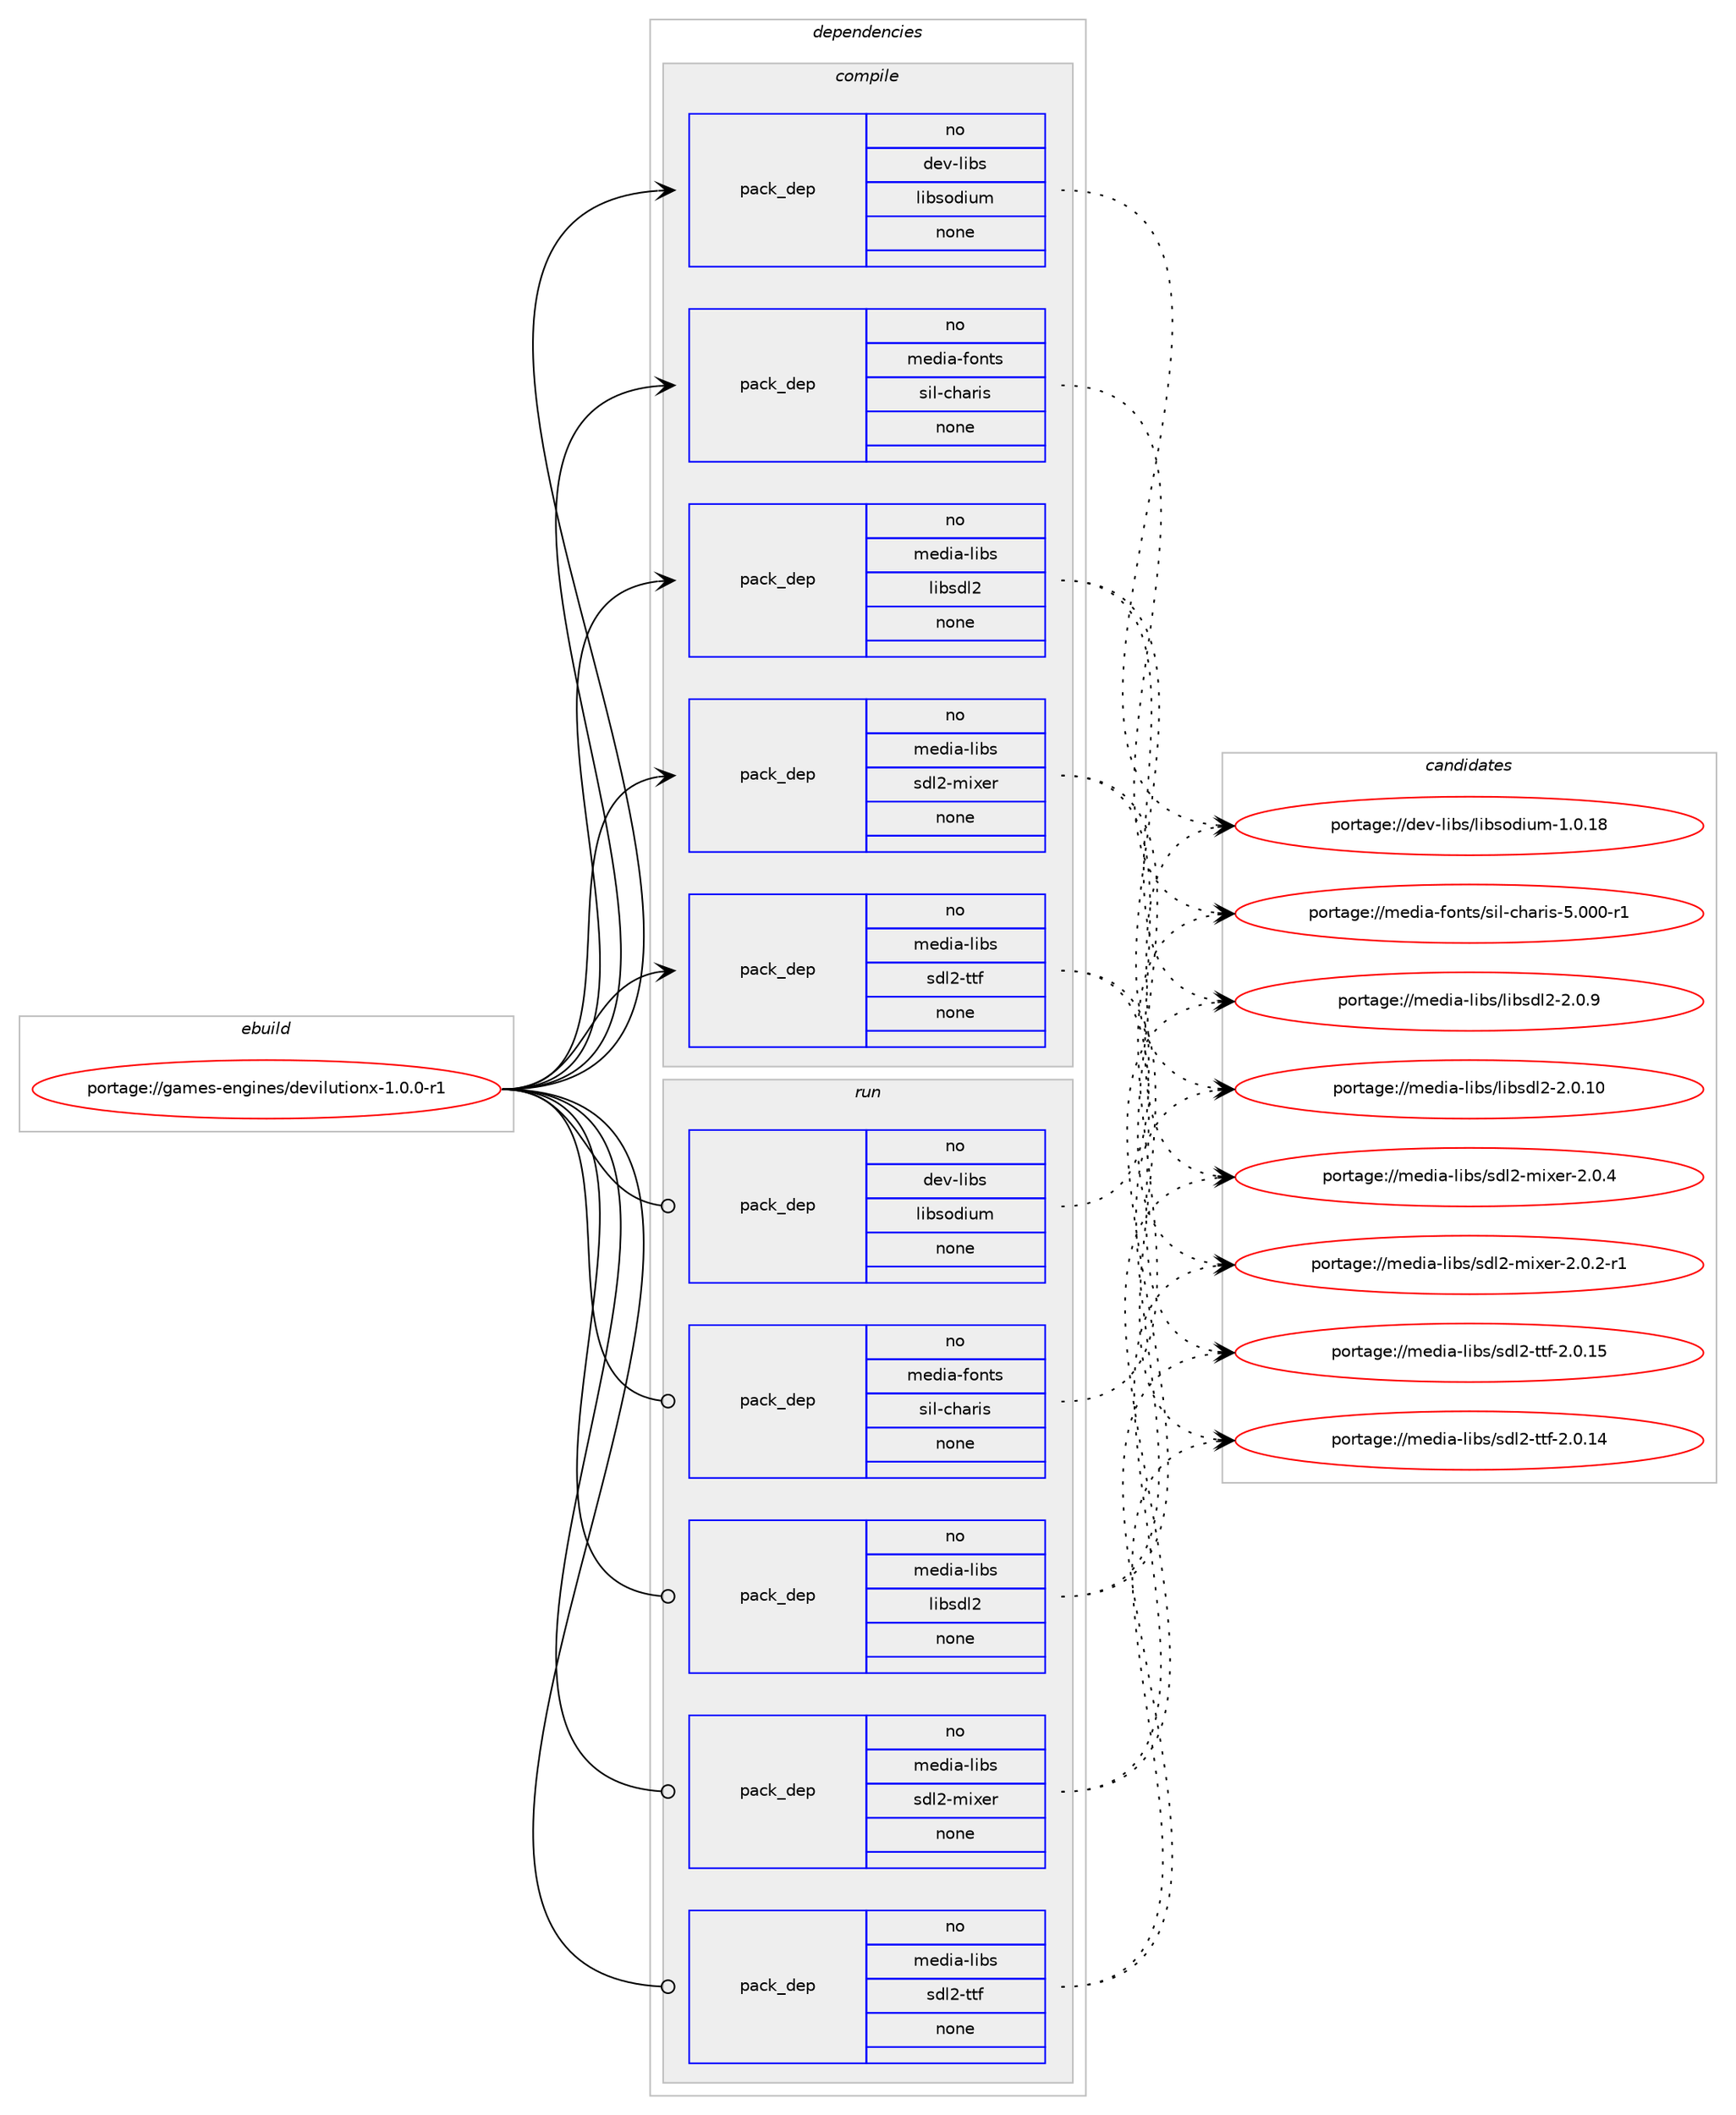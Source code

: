 digraph prolog {

# *************
# Graph options
# *************

newrank=true;
concentrate=true;
compound=true;
graph [rankdir=LR,fontname=Helvetica,fontsize=10,ranksep=1.5];#, ranksep=2.5, nodesep=0.2];
edge  [arrowhead=vee];
node  [fontname=Helvetica,fontsize=10];

# **********
# The ebuild
# **********

subgraph cluster_leftcol {
color=gray;
label=<<i>ebuild</i>>;
id [label="portage://games-engines/devilutionx-1.0.0-r1", color=red, width=4, href="../games-engines/devilutionx-1.0.0-r1.svg"];
}

# ****************
# The dependencies
# ****************

subgraph cluster_midcol {
color=gray;
label=<<i>dependencies</i>>;
subgraph cluster_compile {
fillcolor="#eeeeee";
style=filled;
label=<<i>compile</i>>;
subgraph pack223021 {
dependency287146 [label=<<TABLE BORDER="0" CELLBORDER="1" CELLSPACING="0" CELLPADDING="4" WIDTH="220"><TR><TD ROWSPAN="6" CELLPADDING="30">pack_dep</TD></TR><TR><TD WIDTH="110">no</TD></TR><TR><TD>dev-libs</TD></TR><TR><TD>libsodium</TD></TR><TR><TD>none</TD></TR><TR><TD></TD></TR></TABLE>>, shape=none, color=blue];
}
id:e -> dependency287146:w [weight=20,style="solid",arrowhead="vee"];
subgraph pack223022 {
dependency287147 [label=<<TABLE BORDER="0" CELLBORDER="1" CELLSPACING="0" CELLPADDING="4" WIDTH="220"><TR><TD ROWSPAN="6" CELLPADDING="30">pack_dep</TD></TR><TR><TD WIDTH="110">no</TD></TR><TR><TD>media-fonts</TD></TR><TR><TD>sil-charis</TD></TR><TR><TD>none</TD></TR><TR><TD></TD></TR></TABLE>>, shape=none, color=blue];
}
id:e -> dependency287147:w [weight=20,style="solid",arrowhead="vee"];
subgraph pack223023 {
dependency287148 [label=<<TABLE BORDER="0" CELLBORDER="1" CELLSPACING="0" CELLPADDING="4" WIDTH="220"><TR><TD ROWSPAN="6" CELLPADDING="30">pack_dep</TD></TR><TR><TD WIDTH="110">no</TD></TR><TR><TD>media-libs</TD></TR><TR><TD>libsdl2</TD></TR><TR><TD>none</TD></TR><TR><TD></TD></TR></TABLE>>, shape=none, color=blue];
}
id:e -> dependency287148:w [weight=20,style="solid",arrowhead="vee"];
subgraph pack223024 {
dependency287149 [label=<<TABLE BORDER="0" CELLBORDER="1" CELLSPACING="0" CELLPADDING="4" WIDTH="220"><TR><TD ROWSPAN="6" CELLPADDING="30">pack_dep</TD></TR><TR><TD WIDTH="110">no</TD></TR><TR><TD>media-libs</TD></TR><TR><TD>sdl2-mixer</TD></TR><TR><TD>none</TD></TR><TR><TD></TD></TR></TABLE>>, shape=none, color=blue];
}
id:e -> dependency287149:w [weight=20,style="solid",arrowhead="vee"];
subgraph pack223025 {
dependency287150 [label=<<TABLE BORDER="0" CELLBORDER="1" CELLSPACING="0" CELLPADDING="4" WIDTH="220"><TR><TD ROWSPAN="6" CELLPADDING="30">pack_dep</TD></TR><TR><TD WIDTH="110">no</TD></TR><TR><TD>media-libs</TD></TR><TR><TD>sdl2-ttf</TD></TR><TR><TD>none</TD></TR><TR><TD></TD></TR></TABLE>>, shape=none, color=blue];
}
id:e -> dependency287150:w [weight=20,style="solid",arrowhead="vee"];
}
subgraph cluster_compileandrun {
fillcolor="#eeeeee";
style=filled;
label=<<i>compile and run</i>>;
}
subgraph cluster_run {
fillcolor="#eeeeee";
style=filled;
label=<<i>run</i>>;
subgraph pack223026 {
dependency287151 [label=<<TABLE BORDER="0" CELLBORDER="1" CELLSPACING="0" CELLPADDING="4" WIDTH="220"><TR><TD ROWSPAN="6" CELLPADDING="30">pack_dep</TD></TR><TR><TD WIDTH="110">no</TD></TR><TR><TD>dev-libs</TD></TR><TR><TD>libsodium</TD></TR><TR><TD>none</TD></TR><TR><TD></TD></TR></TABLE>>, shape=none, color=blue];
}
id:e -> dependency287151:w [weight=20,style="solid",arrowhead="odot"];
subgraph pack223027 {
dependency287152 [label=<<TABLE BORDER="0" CELLBORDER="1" CELLSPACING="0" CELLPADDING="4" WIDTH="220"><TR><TD ROWSPAN="6" CELLPADDING="30">pack_dep</TD></TR><TR><TD WIDTH="110">no</TD></TR><TR><TD>media-fonts</TD></TR><TR><TD>sil-charis</TD></TR><TR><TD>none</TD></TR><TR><TD></TD></TR></TABLE>>, shape=none, color=blue];
}
id:e -> dependency287152:w [weight=20,style="solid",arrowhead="odot"];
subgraph pack223028 {
dependency287153 [label=<<TABLE BORDER="0" CELLBORDER="1" CELLSPACING="0" CELLPADDING="4" WIDTH="220"><TR><TD ROWSPAN="6" CELLPADDING="30">pack_dep</TD></TR><TR><TD WIDTH="110">no</TD></TR><TR><TD>media-libs</TD></TR><TR><TD>libsdl2</TD></TR><TR><TD>none</TD></TR><TR><TD></TD></TR></TABLE>>, shape=none, color=blue];
}
id:e -> dependency287153:w [weight=20,style="solid",arrowhead="odot"];
subgraph pack223029 {
dependency287154 [label=<<TABLE BORDER="0" CELLBORDER="1" CELLSPACING="0" CELLPADDING="4" WIDTH="220"><TR><TD ROWSPAN="6" CELLPADDING="30">pack_dep</TD></TR><TR><TD WIDTH="110">no</TD></TR><TR><TD>media-libs</TD></TR><TR><TD>sdl2-mixer</TD></TR><TR><TD>none</TD></TR><TR><TD></TD></TR></TABLE>>, shape=none, color=blue];
}
id:e -> dependency287154:w [weight=20,style="solid",arrowhead="odot"];
subgraph pack223030 {
dependency287155 [label=<<TABLE BORDER="0" CELLBORDER="1" CELLSPACING="0" CELLPADDING="4" WIDTH="220"><TR><TD ROWSPAN="6" CELLPADDING="30">pack_dep</TD></TR><TR><TD WIDTH="110">no</TD></TR><TR><TD>media-libs</TD></TR><TR><TD>sdl2-ttf</TD></TR><TR><TD>none</TD></TR><TR><TD></TD></TR></TABLE>>, shape=none, color=blue];
}
id:e -> dependency287155:w [weight=20,style="solid",arrowhead="odot"];
}
}

# **************
# The candidates
# **************

subgraph cluster_choices {
rank=same;
color=gray;
label=<<i>candidates</i>>;

subgraph choice223021 {
color=black;
nodesep=1;
choice1001011184510810598115471081059811511110010511710945494648464956 [label="portage://dev-libs/libsodium-1.0.18", color=red, width=4,href="../dev-libs/libsodium-1.0.18.svg"];
dependency287146:e -> choice1001011184510810598115471081059811511110010511710945494648464956:w [style=dotted,weight="100"];
}
subgraph choice223022 {
color=black;
nodesep=1;
choice1091011001059745102111110116115471151051084599104971141051154553464848484511449 [label="portage://media-fonts/sil-charis-5.000-r1", color=red, width=4,href="../media-fonts/sil-charis-5.000-r1.svg"];
dependency287147:e -> choice1091011001059745102111110116115471151051084599104971141051154553464848484511449:w [style=dotted,weight="100"];
}
subgraph choice223023 {
color=black;
nodesep=1;
choice109101100105974510810598115471081059811510010850455046484657 [label="portage://media-libs/libsdl2-2.0.9", color=red, width=4,href="../media-libs/libsdl2-2.0.9.svg"];
choice10910110010597451081059811547108105981151001085045504648464948 [label="portage://media-libs/libsdl2-2.0.10", color=red, width=4,href="../media-libs/libsdl2-2.0.10.svg"];
dependency287148:e -> choice109101100105974510810598115471081059811510010850455046484657:w [style=dotted,weight="100"];
dependency287148:e -> choice10910110010597451081059811547108105981151001085045504648464948:w [style=dotted,weight="100"];
}
subgraph choice223024 {
color=black;
nodesep=1;
choice109101100105974510810598115471151001085045109105120101114455046484652 [label="portage://media-libs/sdl2-mixer-2.0.4", color=red, width=4,href="../media-libs/sdl2-mixer-2.0.4.svg"];
choice1091011001059745108105981154711510010850451091051201011144550464846504511449 [label="portage://media-libs/sdl2-mixer-2.0.2-r1", color=red, width=4,href="../media-libs/sdl2-mixer-2.0.2-r1.svg"];
dependency287149:e -> choice109101100105974510810598115471151001085045109105120101114455046484652:w [style=dotted,weight="100"];
dependency287149:e -> choice1091011001059745108105981154711510010850451091051201011144550464846504511449:w [style=dotted,weight="100"];
}
subgraph choice223025 {
color=black;
nodesep=1;
choice10910110010597451081059811547115100108504511611610245504648464953 [label="portage://media-libs/sdl2-ttf-2.0.15", color=red, width=4,href="../media-libs/sdl2-ttf-2.0.15.svg"];
choice10910110010597451081059811547115100108504511611610245504648464952 [label="portage://media-libs/sdl2-ttf-2.0.14", color=red, width=4,href="../media-libs/sdl2-ttf-2.0.14.svg"];
dependency287150:e -> choice10910110010597451081059811547115100108504511611610245504648464953:w [style=dotted,weight="100"];
dependency287150:e -> choice10910110010597451081059811547115100108504511611610245504648464952:w [style=dotted,weight="100"];
}
subgraph choice223026 {
color=black;
nodesep=1;
choice1001011184510810598115471081059811511110010511710945494648464956 [label="portage://dev-libs/libsodium-1.0.18", color=red, width=4,href="../dev-libs/libsodium-1.0.18.svg"];
dependency287151:e -> choice1001011184510810598115471081059811511110010511710945494648464956:w [style=dotted,weight="100"];
}
subgraph choice223027 {
color=black;
nodesep=1;
choice1091011001059745102111110116115471151051084599104971141051154553464848484511449 [label="portage://media-fonts/sil-charis-5.000-r1", color=red, width=4,href="../media-fonts/sil-charis-5.000-r1.svg"];
dependency287152:e -> choice1091011001059745102111110116115471151051084599104971141051154553464848484511449:w [style=dotted,weight="100"];
}
subgraph choice223028 {
color=black;
nodesep=1;
choice109101100105974510810598115471081059811510010850455046484657 [label="portage://media-libs/libsdl2-2.0.9", color=red, width=4,href="../media-libs/libsdl2-2.0.9.svg"];
choice10910110010597451081059811547108105981151001085045504648464948 [label="portage://media-libs/libsdl2-2.0.10", color=red, width=4,href="../media-libs/libsdl2-2.0.10.svg"];
dependency287153:e -> choice109101100105974510810598115471081059811510010850455046484657:w [style=dotted,weight="100"];
dependency287153:e -> choice10910110010597451081059811547108105981151001085045504648464948:w [style=dotted,weight="100"];
}
subgraph choice223029 {
color=black;
nodesep=1;
choice109101100105974510810598115471151001085045109105120101114455046484652 [label="portage://media-libs/sdl2-mixer-2.0.4", color=red, width=4,href="../media-libs/sdl2-mixer-2.0.4.svg"];
choice1091011001059745108105981154711510010850451091051201011144550464846504511449 [label="portage://media-libs/sdl2-mixer-2.0.2-r1", color=red, width=4,href="../media-libs/sdl2-mixer-2.0.2-r1.svg"];
dependency287154:e -> choice109101100105974510810598115471151001085045109105120101114455046484652:w [style=dotted,weight="100"];
dependency287154:e -> choice1091011001059745108105981154711510010850451091051201011144550464846504511449:w [style=dotted,weight="100"];
}
subgraph choice223030 {
color=black;
nodesep=1;
choice10910110010597451081059811547115100108504511611610245504648464953 [label="portage://media-libs/sdl2-ttf-2.0.15", color=red, width=4,href="../media-libs/sdl2-ttf-2.0.15.svg"];
choice10910110010597451081059811547115100108504511611610245504648464952 [label="portage://media-libs/sdl2-ttf-2.0.14", color=red, width=4,href="../media-libs/sdl2-ttf-2.0.14.svg"];
dependency287155:e -> choice10910110010597451081059811547115100108504511611610245504648464953:w [style=dotted,weight="100"];
dependency287155:e -> choice10910110010597451081059811547115100108504511611610245504648464952:w [style=dotted,weight="100"];
}
}

}
